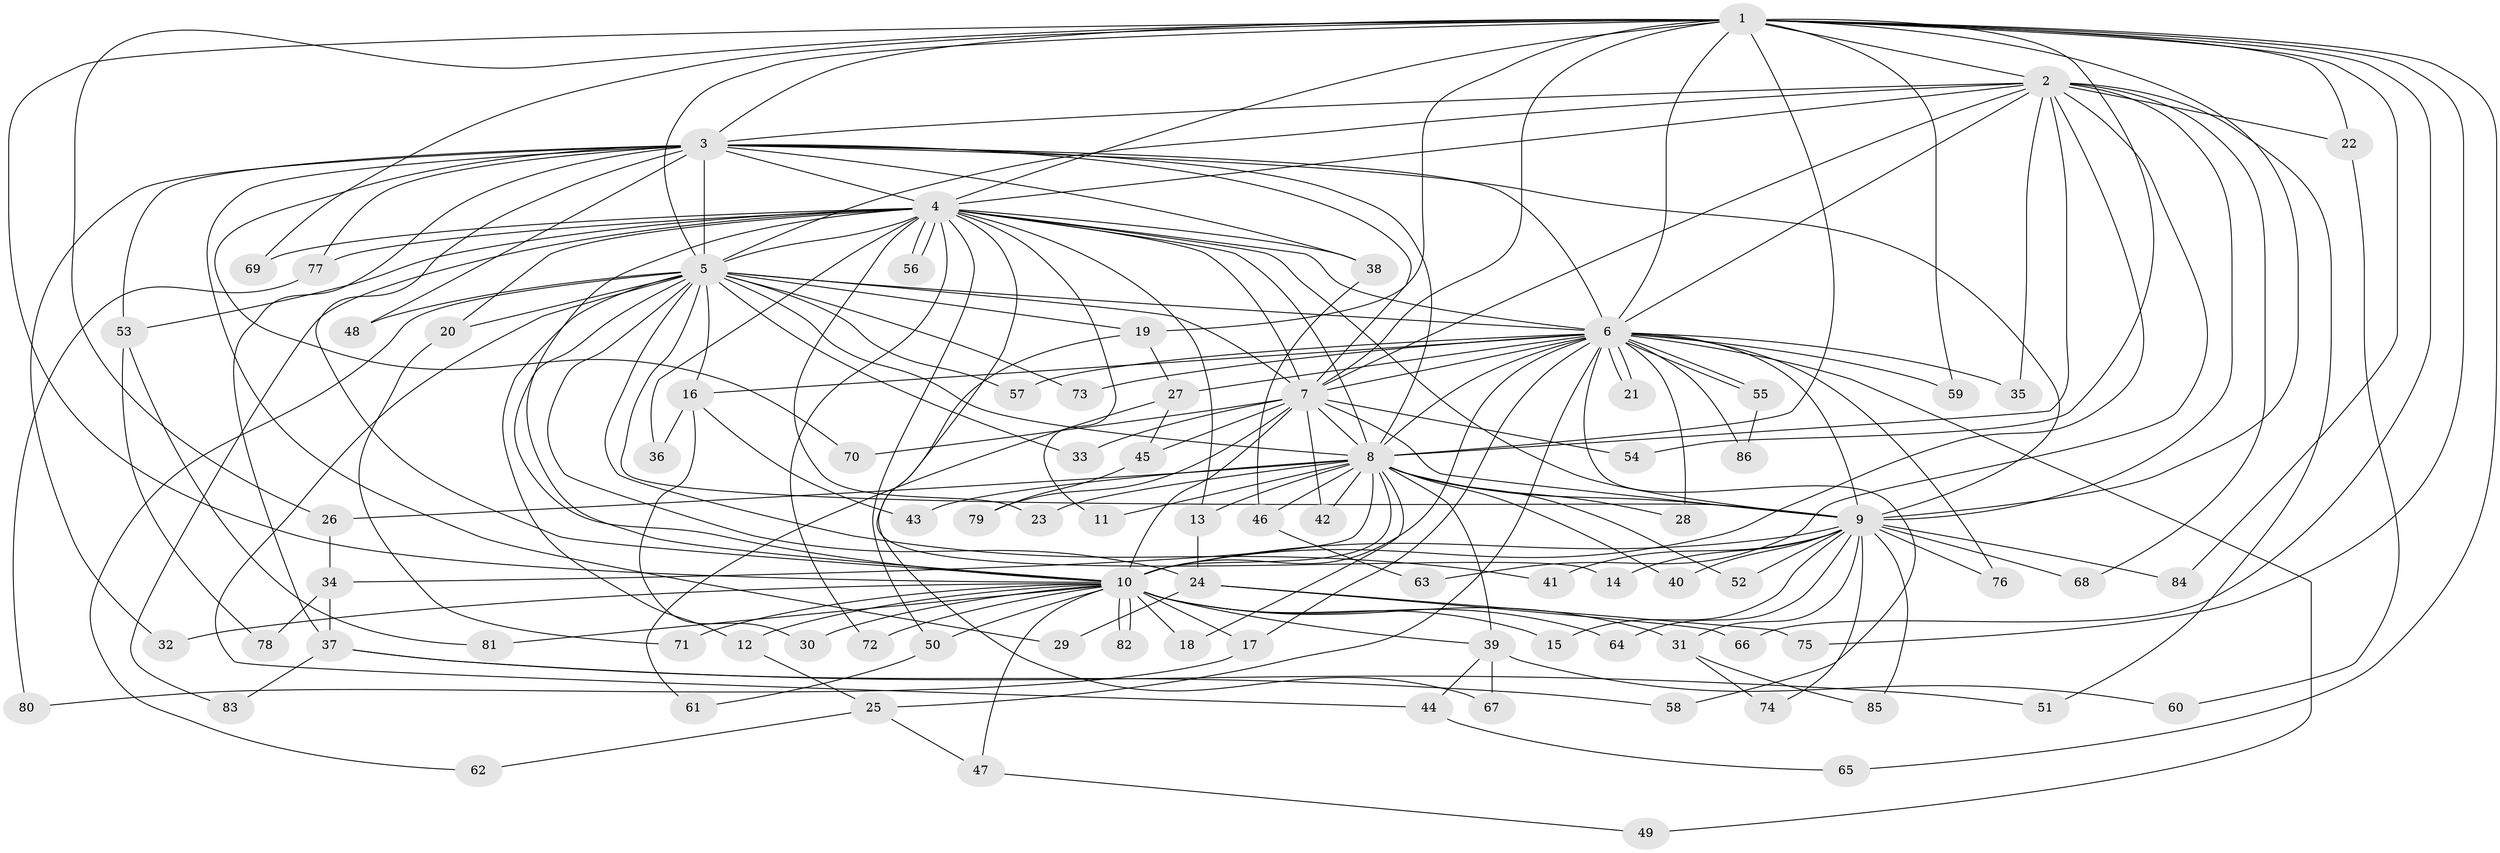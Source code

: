 // Generated by graph-tools (version 1.1) at 2025/14/03/09/25 04:14:17]
// undirected, 86 vertices, 197 edges
graph export_dot {
graph [start="1"]
  node [color=gray90,style=filled];
  1;
  2;
  3;
  4;
  5;
  6;
  7;
  8;
  9;
  10;
  11;
  12;
  13;
  14;
  15;
  16;
  17;
  18;
  19;
  20;
  21;
  22;
  23;
  24;
  25;
  26;
  27;
  28;
  29;
  30;
  31;
  32;
  33;
  34;
  35;
  36;
  37;
  38;
  39;
  40;
  41;
  42;
  43;
  44;
  45;
  46;
  47;
  48;
  49;
  50;
  51;
  52;
  53;
  54;
  55;
  56;
  57;
  58;
  59;
  60;
  61;
  62;
  63;
  64;
  65;
  66;
  67;
  68;
  69;
  70;
  71;
  72;
  73;
  74;
  75;
  76;
  77;
  78;
  79;
  80;
  81;
  82;
  83;
  84;
  85;
  86;
  1 -- 2;
  1 -- 3;
  1 -- 4;
  1 -- 5;
  1 -- 6;
  1 -- 7;
  1 -- 8;
  1 -- 9;
  1 -- 10;
  1 -- 19;
  1 -- 22;
  1 -- 26;
  1 -- 54;
  1 -- 59;
  1 -- 65;
  1 -- 66;
  1 -- 69;
  1 -- 75;
  1 -- 84;
  2 -- 3;
  2 -- 4;
  2 -- 5;
  2 -- 6;
  2 -- 7;
  2 -- 8;
  2 -- 9;
  2 -- 10;
  2 -- 22;
  2 -- 35;
  2 -- 51;
  2 -- 63;
  2 -- 68;
  3 -- 4;
  3 -- 5;
  3 -- 6;
  3 -- 7;
  3 -- 8;
  3 -- 9;
  3 -- 10;
  3 -- 29;
  3 -- 32;
  3 -- 37;
  3 -- 38;
  3 -- 48;
  3 -- 53;
  3 -- 70;
  3 -- 77;
  4 -- 5;
  4 -- 6;
  4 -- 7;
  4 -- 8;
  4 -- 9;
  4 -- 10;
  4 -- 11;
  4 -- 13;
  4 -- 14;
  4 -- 20;
  4 -- 23;
  4 -- 36;
  4 -- 38;
  4 -- 50;
  4 -- 53;
  4 -- 56;
  4 -- 56;
  4 -- 69;
  4 -- 72;
  4 -- 77;
  4 -- 83;
  5 -- 6;
  5 -- 7;
  5 -- 8;
  5 -- 9;
  5 -- 10;
  5 -- 12;
  5 -- 16;
  5 -- 19;
  5 -- 20;
  5 -- 24;
  5 -- 33;
  5 -- 41;
  5 -- 44;
  5 -- 48;
  5 -- 57;
  5 -- 62;
  5 -- 73;
  6 -- 7;
  6 -- 8;
  6 -- 9;
  6 -- 10;
  6 -- 16;
  6 -- 17;
  6 -- 21;
  6 -- 21;
  6 -- 25;
  6 -- 27;
  6 -- 28;
  6 -- 35;
  6 -- 49;
  6 -- 55;
  6 -- 55;
  6 -- 57;
  6 -- 58;
  6 -- 59;
  6 -- 73;
  6 -- 76;
  6 -- 86;
  7 -- 8;
  7 -- 9;
  7 -- 10;
  7 -- 33;
  7 -- 42;
  7 -- 45;
  7 -- 54;
  7 -- 70;
  7 -- 79;
  8 -- 9;
  8 -- 10;
  8 -- 11;
  8 -- 13;
  8 -- 18;
  8 -- 23;
  8 -- 26;
  8 -- 28;
  8 -- 34;
  8 -- 39;
  8 -- 40;
  8 -- 42;
  8 -- 43;
  8 -- 46;
  8 -- 52;
  9 -- 10;
  9 -- 14;
  9 -- 15;
  9 -- 31;
  9 -- 40;
  9 -- 41;
  9 -- 52;
  9 -- 64;
  9 -- 68;
  9 -- 74;
  9 -- 76;
  9 -- 84;
  9 -- 85;
  10 -- 12;
  10 -- 15;
  10 -- 17;
  10 -- 18;
  10 -- 30;
  10 -- 31;
  10 -- 32;
  10 -- 39;
  10 -- 47;
  10 -- 50;
  10 -- 64;
  10 -- 71;
  10 -- 72;
  10 -- 81;
  10 -- 82;
  10 -- 82;
  12 -- 25;
  13 -- 24;
  16 -- 30;
  16 -- 36;
  16 -- 43;
  17 -- 80;
  19 -- 27;
  19 -- 67;
  20 -- 71;
  22 -- 60;
  24 -- 29;
  24 -- 66;
  24 -- 75;
  25 -- 47;
  25 -- 62;
  26 -- 34;
  27 -- 45;
  27 -- 61;
  31 -- 74;
  31 -- 85;
  34 -- 37;
  34 -- 78;
  37 -- 51;
  37 -- 58;
  37 -- 83;
  38 -- 46;
  39 -- 44;
  39 -- 60;
  39 -- 67;
  44 -- 65;
  45 -- 79;
  46 -- 63;
  47 -- 49;
  50 -- 61;
  53 -- 78;
  53 -- 81;
  55 -- 86;
  77 -- 80;
}
